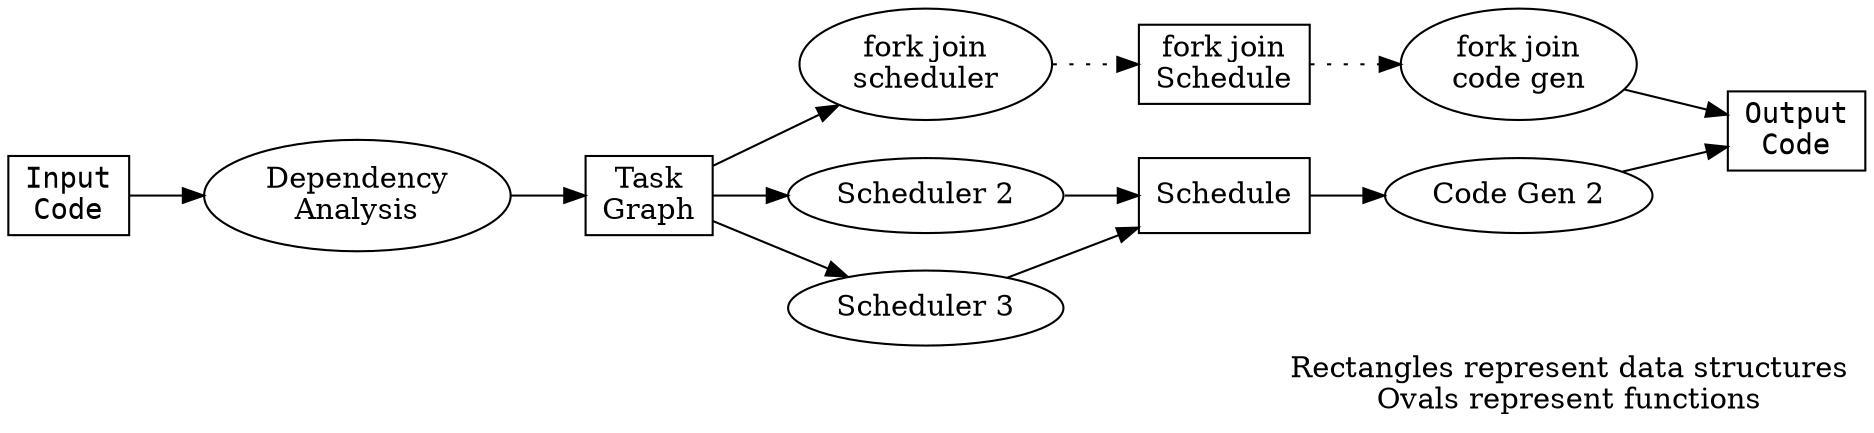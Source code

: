 digraph G {
rankdir = LR;
//rankdir = TB;

//edge [fontname = "courier"];

label = "Rectangles represent data structures
Ovals represent functions
";
labeljust=right;

node [shape = "rectangle"];
input [label = "Input\nCode", fontname = "courier"];
taskgraph [label = "Task\nGraph"];
schedule [label = "Schedule"];
fork_join_schedule [label = "fork join\nSchedule"];
output [label = "Output\nCode", fontname = "courier"];

node [shape = "oval"];
dependency [label = "Dependency\nAnalysis"];
schedule_algo1 [label = "fork join\nscheduler"];
schedule_algo2 [label = "Scheduler 2"];
schedule_algo3 [label = "Scheduler 3"];
code_generator1 [label = "fork join\ncode gen"];
code_generator2 [label = "Code Gen 2"];

input -> dependency;
dependency -> taskgraph;
taskgraph -> schedule_algo1;
taskgraph -> schedule_algo2;
taskgraph -> schedule_algo3;
schedule_algo2 -> schedule;
schedule_algo3 -> schedule;
schedule -> code_generator2;
code_generator1 -> output;
code_generator2 -> output;

// Bypass
schedule_algo1 -> fork_join_schedule [style = "dotted"];
fork_join_schedule -> code_generator1 [style = "dotted"];
}
